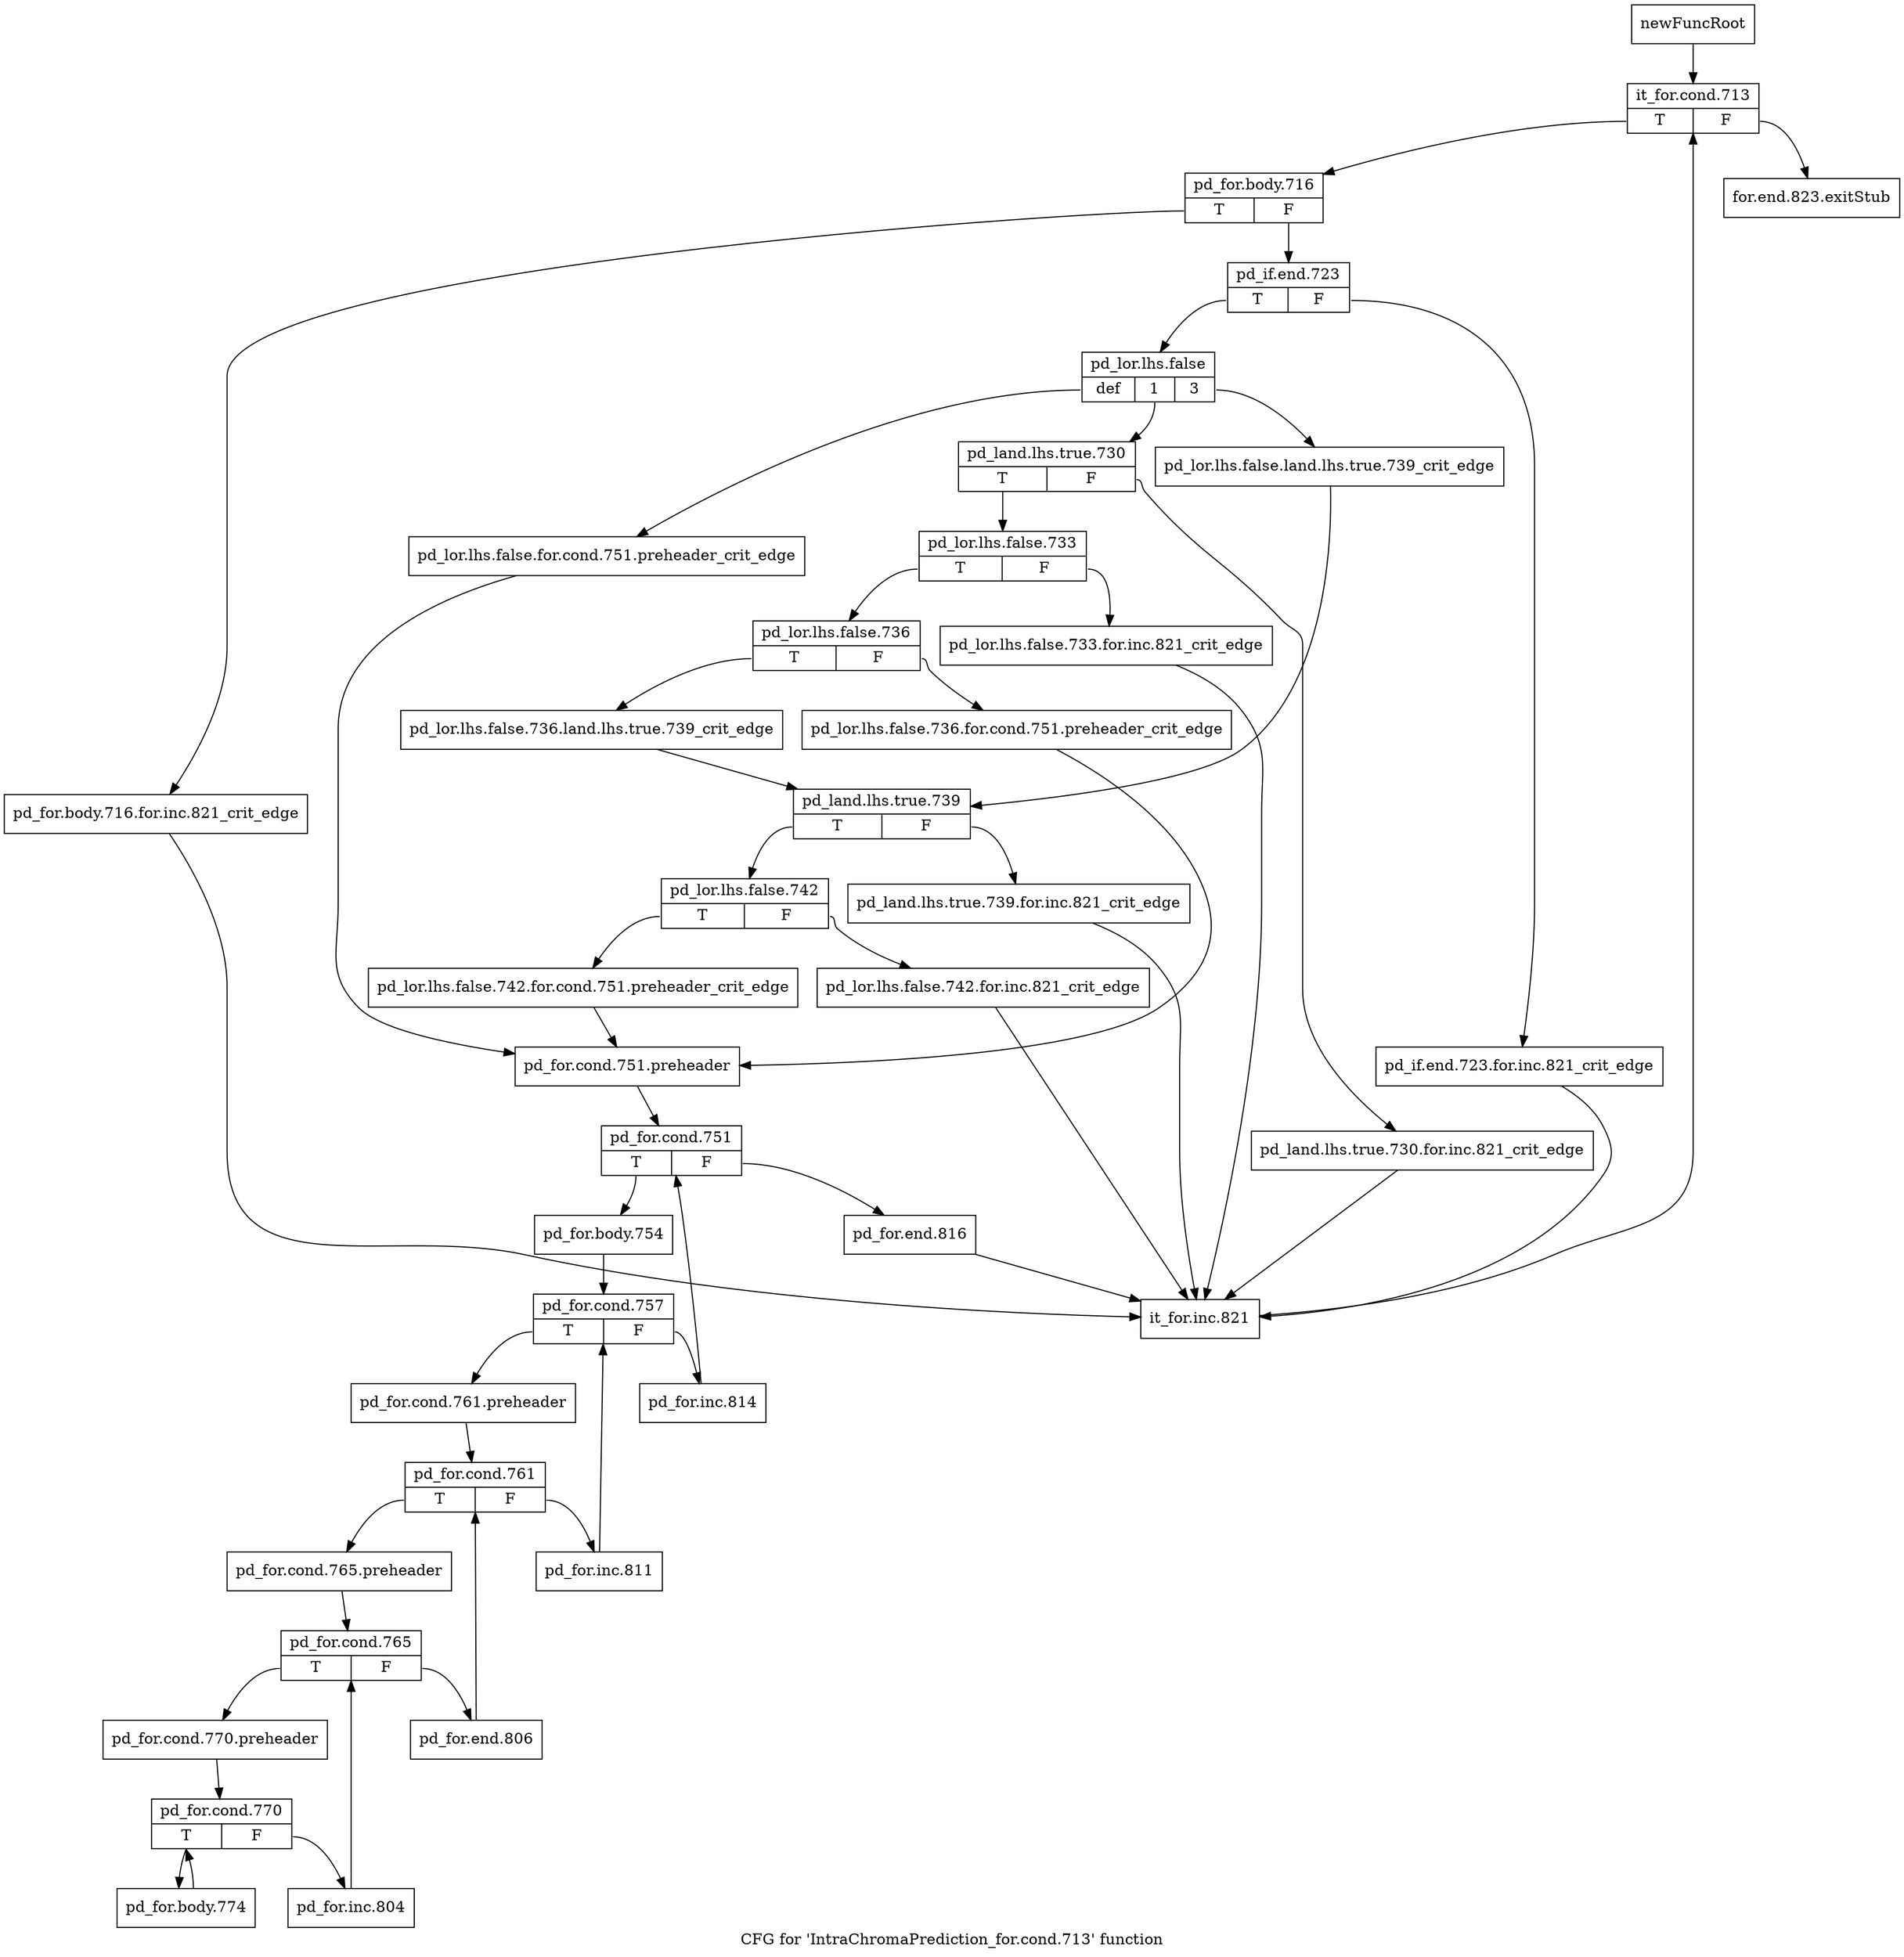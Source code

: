 digraph "CFG for 'IntraChromaPrediction_for.cond.713' function" {
	label="CFG for 'IntraChromaPrediction_for.cond.713' function";

	Node0x25fd7a0 [shape=record,label="{newFuncRoot}"];
	Node0x25fd7a0 -> Node0x26106a0;
	Node0x25fd7f0 [shape=record,label="{for.end.823.exitStub}"];
	Node0x26106a0 [shape=record,label="{it_for.cond.713|{<s0>T|<s1>F}}"];
	Node0x26106a0:s0 -> Node0x26106f0;
	Node0x26106a0:s1 -> Node0x25fd7f0;
	Node0x26106f0 [shape=record,label="{pd_for.body.716|{<s0>T|<s1>F}}"];
	Node0x26106f0:s0 -> Node0x2611190;
	Node0x26106f0:s1 -> Node0x2610740;
	Node0x2610740 [shape=record,label="{pd_if.end.723|{<s0>T|<s1>F}}"];
	Node0x2610740:s0 -> Node0x26107e0;
	Node0x2610740:s1 -> Node0x2610790;
	Node0x2610790 [shape=record,label="{pd_if.end.723.for.inc.821_crit_edge}"];
	Node0x2610790 -> Node0x26111e0;
	Node0x26107e0 [shape=record,label="{pd_lor.lhs.false|{<s0>def|<s1>1|<s2>3}}"];
	Node0x26107e0:s0 -> Node0x2610c40;
	Node0x26107e0:s1 -> Node0x2610880;
	Node0x26107e0:s2 -> Node0x2610830;
	Node0x2610830 [shape=record,label="{pd_lor.lhs.false.land.lhs.true.739_crit_edge}"];
	Node0x2610830 -> Node0x2610ab0;
	Node0x2610880 [shape=record,label="{pd_land.lhs.true.730|{<s0>T|<s1>F}}"];
	Node0x2610880:s0 -> Node0x2610920;
	Node0x2610880:s1 -> Node0x26108d0;
	Node0x26108d0 [shape=record,label="{pd_land.lhs.true.730.for.inc.821_crit_edge}"];
	Node0x26108d0 -> Node0x26111e0;
	Node0x2610920 [shape=record,label="{pd_lor.lhs.false.733|{<s0>T|<s1>F}}"];
	Node0x2610920:s0 -> Node0x26109c0;
	Node0x2610920:s1 -> Node0x2610970;
	Node0x2610970 [shape=record,label="{pd_lor.lhs.false.733.for.inc.821_crit_edge}"];
	Node0x2610970 -> Node0x26111e0;
	Node0x26109c0 [shape=record,label="{pd_lor.lhs.false.736|{<s0>T|<s1>F}}"];
	Node0x26109c0:s0 -> Node0x2610a60;
	Node0x26109c0:s1 -> Node0x2610a10;
	Node0x2610a10 [shape=record,label="{pd_lor.lhs.false.736.for.cond.751.preheader_crit_edge}"];
	Node0x2610a10 -> Node0x2610c90;
	Node0x2610a60 [shape=record,label="{pd_lor.lhs.false.736.land.lhs.true.739_crit_edge}"];
	Node0x2610a60 -> Node0x2610ab0;
	Node0x2610ab0 [shape=record,label="{pd_land.lhs.true.739|{<s0>T|<s1>F}}"];
	Node0x2610ab0:s0 -> Node0x2610b50;
	Node0x2610ab0:s1 -> Node0x2610b00;
	Node0x2610b00 [shape=record,label="{pd_land.lhs.true.739.for.inc.821_crit_edge}"];
	Node0x2610b00 -> Node0x26111e0;
	Node0x2610b50 [shape=record,label="{pd_lor.lhs.false.742|{<s0>T|<s1>F}}"];
	Node0x2610b50:s0 -> Node0x2610bf0;
	Node0x2610b50:s1 -> Node0x2610ba0;
	Node0x2610ba0 [shape=record,label="{pd_lor.lhs.false.742.for.inc.821_crit_edge}"];
	Node0x2610ba0 -> Node0x26111e0;
	Node0x2610bf0 [shape=record,label="{pd_lor.lhs.false.742.for.cond.751.preheader_crit_edge}"];
	Node0x2610bf0 -> Node0x2610c90;
	Node0x2610c40 [shape=record,label="{pd_lor.lhs.false.for.cond.751.preheader_crit_edge}"];
	Node0x2610c40 -> Node0x2610c90;
	Node0x2610c90 [shape=record,label="{pd_for.cond.751.preheader}"];
	Node0x2610c90 -> Node0x2610ce0;
	Node0x2610ce0 [shape=record,label="{pd_for.cond.751|{<s0>T|<s1>F}}"];
	Node0x2610ce0:s0 -> Node0x2610d80;
	Node0x2610ce0:s1 -> Node0x2610d30;
	Node0x2610d30 [shape=record,label="{pd_for.end.816}"];
	Node0x2610d30 -> Node0x26111e0;
	Node0x2610d80 [shape=record,label="{pd_for.body.754}"];
	Node0x2610d80 -> Node0x2610dd0;
	Node0x2610dd0 [shape=record,label="{pd_for.cond.757|{<s0>T|<s1>F}}"];
	Node0x2610dd0:s0 -> Node0x2610e70;
	Node0x2610dd0:s1 -> Node0x2610e20;
	Node0x2610e20 [shape=record,label="{pd_for.inc.814}"];
	Node0x2610e20 -> Node0x2610ce0;
	Node0x2610e70 [shape=record,label="{pd_for.cond.761.preheader}"];
	Node0x2610e70 -> Node0x2610ec0;
	Node0x2610ec0 [shape=record,label="{pd_for.cond.761|{<s0>T|<s1>F}}"];
	Node0x2610ec0:s0 -> Node0x2610f60;
	Node0x2610ec0:s1 -> Node0x2610f10;
	Node0x2610f10 [shape=record,label="{pd_for.inc.811}"];
	Node0x2610f10 -> Node0x2610dd0;
	Node0x2610f60 [shape=record,label="{pd_for.cond.765.preheader}"];
	Node0x2610f60 -> Node0x2610fb0;
	Node0x2610fb0 [shape=record,label="{pd_for.cond.765|{<s0>T|<s1>F}}"];
	Node0x2610fb0:s0 -> Node0x2611050;
	Node0x2610fb0:s1 -> Node0x2611000;
	Node0x2611000 [shape=record,label="{pd_for.end.806}"];
	Node0x2611000 -> Node0x2610ec0;
	Node0x2611050 [shape=record,label="{pd_for.cond.770.preheader}"];
	Node0x2611050 -> Node0x26110a0;
	Node0x26110a0 [shape=record,label="{pd_for.cond.770|{<s0>T|<s1>F}}"];
	Node0x26110a0:s0 -> Node0x2611140;
	Node0x26110a0:s1 -> Node0x26110f0;
	Node0x26110f0 [shape=record,label="{pd_for.inc.804}"];
	Node0x26110f0 -> Node0x2610fb0;
	Node0x2611140 [shape=record,label="{pd_for.body.774}"];
	Node0x2611140 -> Node0x26110a0;
	Node0x2611190 [shape=record,label="{pd_for.body.716.for.inc.821_crit_edge}"];
	Node0x2611190 -> Node0x26111e0;
	Node0x26111e0 [shape=record,label="{it_for.inc.821}"];
	Node0x26111e0 -> Node0x26106a0;
}
